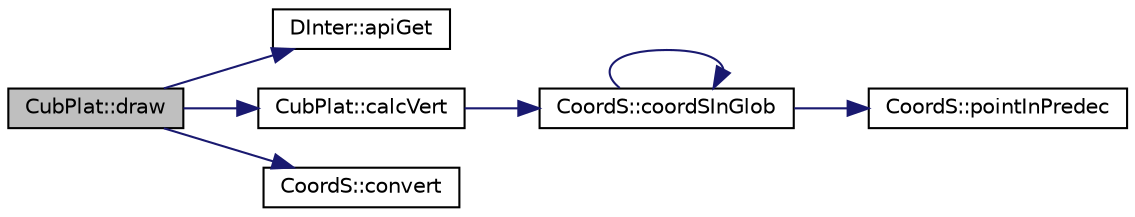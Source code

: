 digraph "CubPlat::draw"
{
 // LATEX_PDF_SIZE
  edge [fontname="Helvetica",fontsize="10",labelfontname="Helvetica",labelfontsize="10"];
  node [fontname="Helvetica",fontsize="10",shape=record];
  rankdir="LR";
  Node1 [label="CubPlat::draw",height=0.2,width=0.4,color="black", fillcolor="grey75", style="filled", fontcolor="black",tooltip="Rysuje obiekt klasy CubPlat."];
  Node1 -> Node2 [color="midnightblue",fontsize="10",style="solid",fontname="Helvetica"];
  Node2 [label="DInter::apiGet",height=0.2,width=0.4,color="black", fillcolor="white", style="filled",URL="$class_d_inter.html#a3e2df02254e651d89c41ab1e2c0b6961",tooltip="Metoda zwracająca wskaźnik do gnuplota."];
  Node1 -> Node3 [color="midnightblue",fontsize="10",style="solid",fontname="Helvetica"];
  Node3 [label="CubPlat::calcVert",height=0.2,width=0.4,color="black", fillcolor="white", style="filled",URL="$class_cub_plat.html#af802edf7e4eaca9a1c1eec36e111fb06",tooltip="Funkcja przeliczająca wierzchołki obiektu."];
  Node3 -> Node4 [color="midnightblue",fontsize="10",style="solid",fontname="Helvetica"];
  Node4 [label="CoordS::coordSInGlob",height=0.2,width=0.4,color="black", fillcolor="white", style="filled",URL="$class_coord_s.html#a143df38916388dc1e96adf59bcbfc730",tooltip="Metoda zwracająca wektor w globalnym układzie współrzędnych."];
  Node4 -> Node4 [color="midnightblue",fontsize="10",style="solid",fontname="Helvetica"];
  Node4 -> Node5 [color="midnightblue",fontsize="10",style="solid",fontname="Helvetica"];
  Node5 [label="CoordS::pointInPredec",height=0.2,width=0.4,color="black", fillcolor="white", style="filled",URL="$class_coord_s.html#a044e7f44b4b73a9b2b563bc29e7ebb71",tooltip="Metoda zwracająca wektor w poprzednim układzie współrzędnych."];
  Node1 -> Node6 [color="midnightblue",fontsize="10",style="solid",fontname="Helvetica"];
  Node6 [label="CoordS::convert",height=0.2,width=0.4,color="black", fillcolor="white", style="filled",URL="$class_coord_s.html#aa78f24726d865573213f3f9bdcedb4cb",tooltip="Metoda przeliczająca wektor na punkty zdolne do narysowania."];
}
